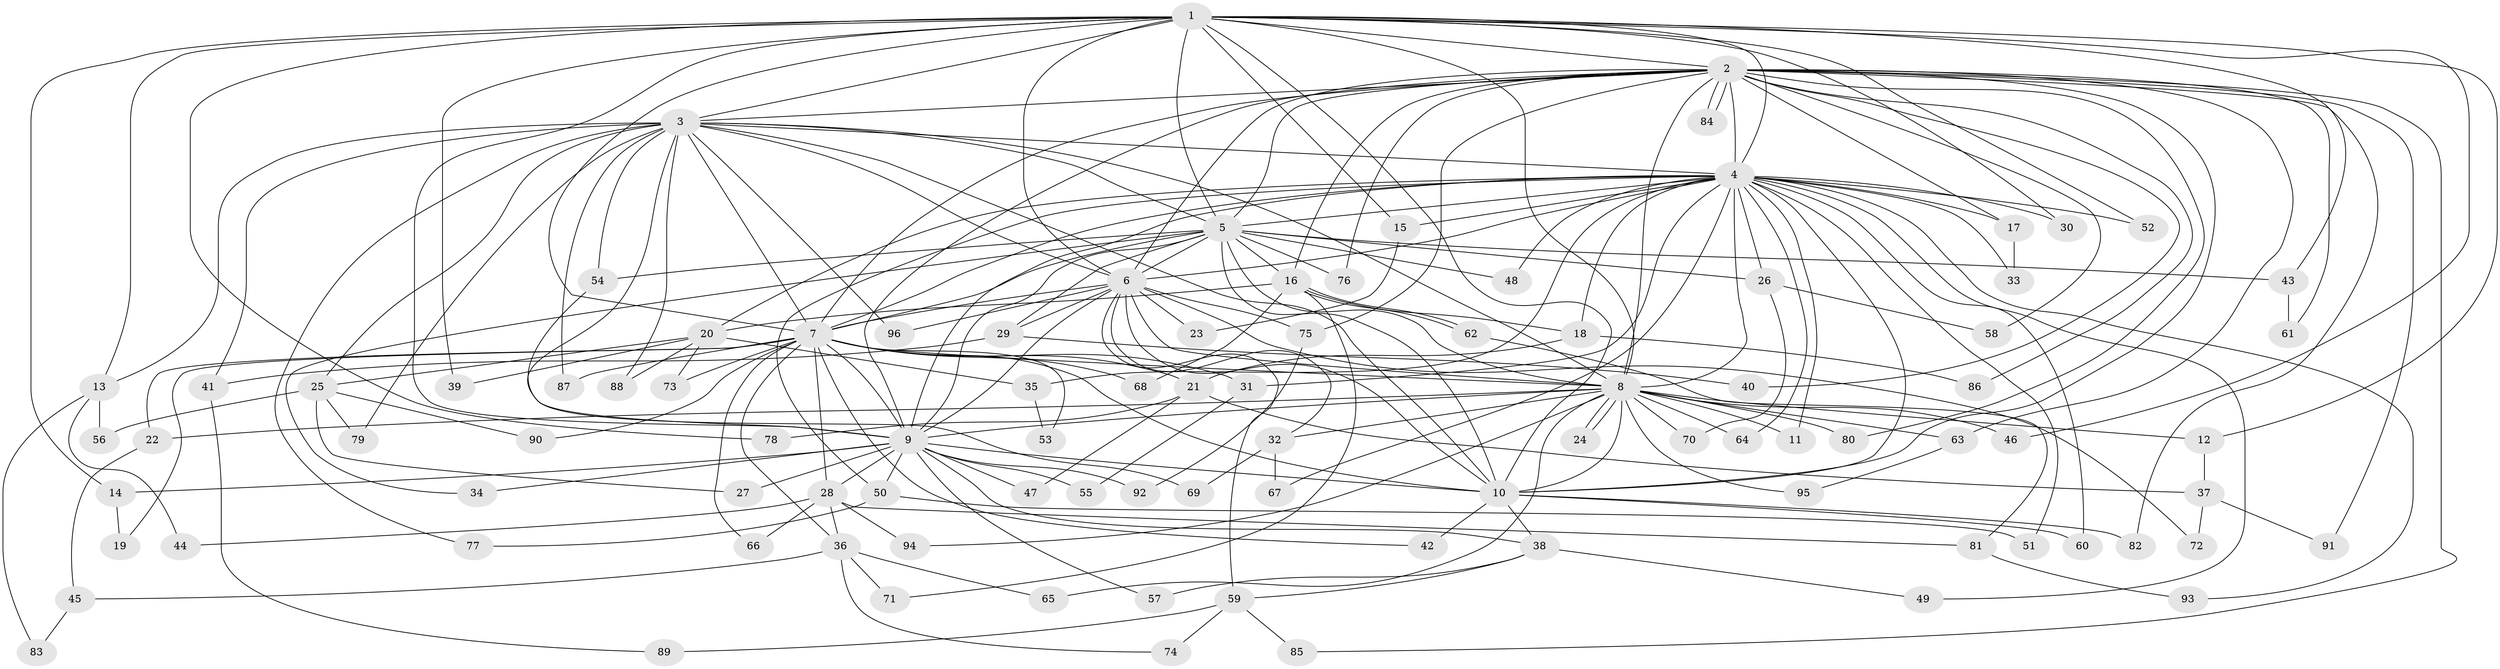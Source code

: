 // Generated by graph-tools (version 1.1) at 2025/49/03/09/25 03:49:44]
// undirected, 96 vertices, 217 edges
graph export_dot {
graph [start="1"]
  node [color=gray90,style=filled];
  1;
  2;
  3;
  4;
  5;
  6;
  7;
  8;
  9;
  10;
  11;
  12;
  13;
  14;
  15;
  16;
  17;
  18;
  19;
  20;
  21;
  22;
  23;
  24;
  25;
  26;
  27;
  28;
  29;
  30;
  31;
  32;
  33;
  34;
  35;
  36;
  37;
  38;
  39;
  40;
  41;
  42;
  43;
  44;
  45;
  46;
  47;
  48;
  49;
  50;
  51;
  52;
  53;
  54;
  55;
  56;
  57;
  58;
  59;
  60;
  61;
  62;
  63;
  64;
  65;
  66;
  67;
  68;
  69;
  70;
  71;
  72;
  73;
  74;
  75;
  76;
  77;
  78;
  79;
  80;
  81;
  82;
  83;
  84;
  85;
  86;
  87;
  88;
  89;
  90;
  91;
  92;
  93;
  94;
  95;
  96;
  1 -- 2;
  1 -- 3;
  1 -- 4;
  1 -- 5;
  1 -- 6;
  1 -- 7;
  1 -- 8;
  1 -- 9;
  1 -- 10;
  1 -- 12;
  1 -- 13;
  1 -- 14;
  1 -- 15;
  1 -- 30;
  1 -- 39;
  1 -- 43;
  1 -- 46;
  1 -- 52;
  1 -- 78;
  2 -- 3;
  2 -- 4;
  2 -- 5;
  2 -- 6;
  2 -- 7;
  2 -- 8;
  2 -- 9;
  2 -- 10;
  2 -- 16;
  2 -- 17;
  2 -- 40;
  2 -- 58;
  2 -- 61;
  2 -- 63;
  2 -- 75;
  2 -- 76;
  2 -- 80;
  2 -- 82;
  2 -- 84;
  2 -- 84;
  2 -- 85;
  2 -- 86;
  2 -- 91;
  3 -- 4;
  3 -- 5;
  3 -- 6;
  3 -- 7;
  3 -- 8;
  3 -- 9;
  3 -- 10;
  3 -- 13;
  3 -- 25;
  3 -- 41;
  3 -- 54;
  3 -- 77;
  3 -- 79;
  3 -- 87;
  3 -- 88;
  3 -- 96;
  4 -- 5;
  4 -- 6;
  4 -- 7;
  4 -- 8;
  4 -- 9;
  4 -- 10;
  4 -- 11;
  4 -- 15;
  4 -- 17;
  4 -- 18;
  4 -- 20;
  4 -- 26;
  4 -- 30;
  4 -- 31;
  4 -- 33;
  4 -- 35;
  4 -- 48;
  4 -- 49;
  4 -- 50;
  4 -- 51;
  4 -- 52;
  4 -- 60;
  4 -- 64;
  4 -- 67;
  4 -- 93;
  5 -- 6;
  5 -- 7;
  5 -- 8;
  5 -- 9;
  5 -- 10;
  5 -- 16;
  5 -- 26;
  5 -- 29;
  5 -- 34;
  5 -- 43;
  5 -- 48;
  5 -- 54;
  5 -- 76;
  6 -- 7;
  6 -- 8;
  6 -- 9;
  6 -- 10;
  6 -- 23;
  6 -- 29;
  6 -- 32;
  6 -- 59;
  6 -- 72;
  6 -- 75;
  6 -- 96;
  7 -- 8;
  7 -- 9;
  7 -- 10;
  7 -- 19;
  7 -- 21;
  7 -- 22;
  7 -- 28;
  7 -- 31;
  7 -- 36;
  7 -- 42;
  7 -- 53;
  7 -- 66;
  7 -- 68;
  7 -- 73;
  7 -- 87;
  7 -- 90;
  8 -- 9;
  8 -- 10;
  8 -- 11;
  8 -- 12;
  8 -- 22;
  8 -- 24;
  8 -- 24;
  8 -- 32;
  8 -- 46;
  8 -- 63;
  8 -- 64;
  8 -- 65;
  8 -- 70;
  8 -- 80;
  8 -- 94;
  8 -- 95;
  9 -- 10;
  9 -- 14;
  9 -- 27;
  9 -- 28;
  9 -- 34;
  9 -- 38;
  9 -- 47;
  9 -- 50;
  9 -- 55;
  9 -- 57;
  9 -- 92;
  10 -- 38;
  10 -- 42;
  10 -- 60;
  10 -- 82;
  12 -- 37;
  13 -- 44;
  13 -- 56;
  13 -- 83;
  14 -- 19;
  15 -- 23;
  16 -- 18;
  16 -- 20;
  16 -- 62;
  16 -- 62;
  16 -- 68;
  16 -- 71;
  17 -- 33;
  18 -- 21;
  18 -- 86;
  20 -- 25;
  20 -- 35;
  20 -- 39;
  20 -- 73;
  20 -- 88;
  21 -- 37;
  21 -- 47;
  21 -- 78;
  22 -- 45;
  25 -- 27;
  25 -- 56;
  25 -- 79;
  25 -- 90;
  26 -- 58;
  26 -- 70;
  28 -- 36;
  28 -- 44;
  28 -- 66;
  28 -- 81;
  28 -- 94;
  29 -- 40;
  29 -- 41;
  31 -- 55;
  32 -- 67;
  32 -- 69;
  35 -- 53;
  36 -- 45;
  36 -- 65;
  36 -- 71;
  36 -- 74;
  37 -- 72;
  37 -- 91;
  38 -- 49;
  38 -- 57;
  38 -- 59;
  41 -- 89;
  43 -- 61;
  45 -- 83;
  50 -- 51;
  50 -- 77;
  54 -- 69;
  59 -- 74;
  59 -- 85;
  59 -- 89;
  62 -- 81;
  63 -- 95;
  75 -- 92;
  81 -- 93;
}
